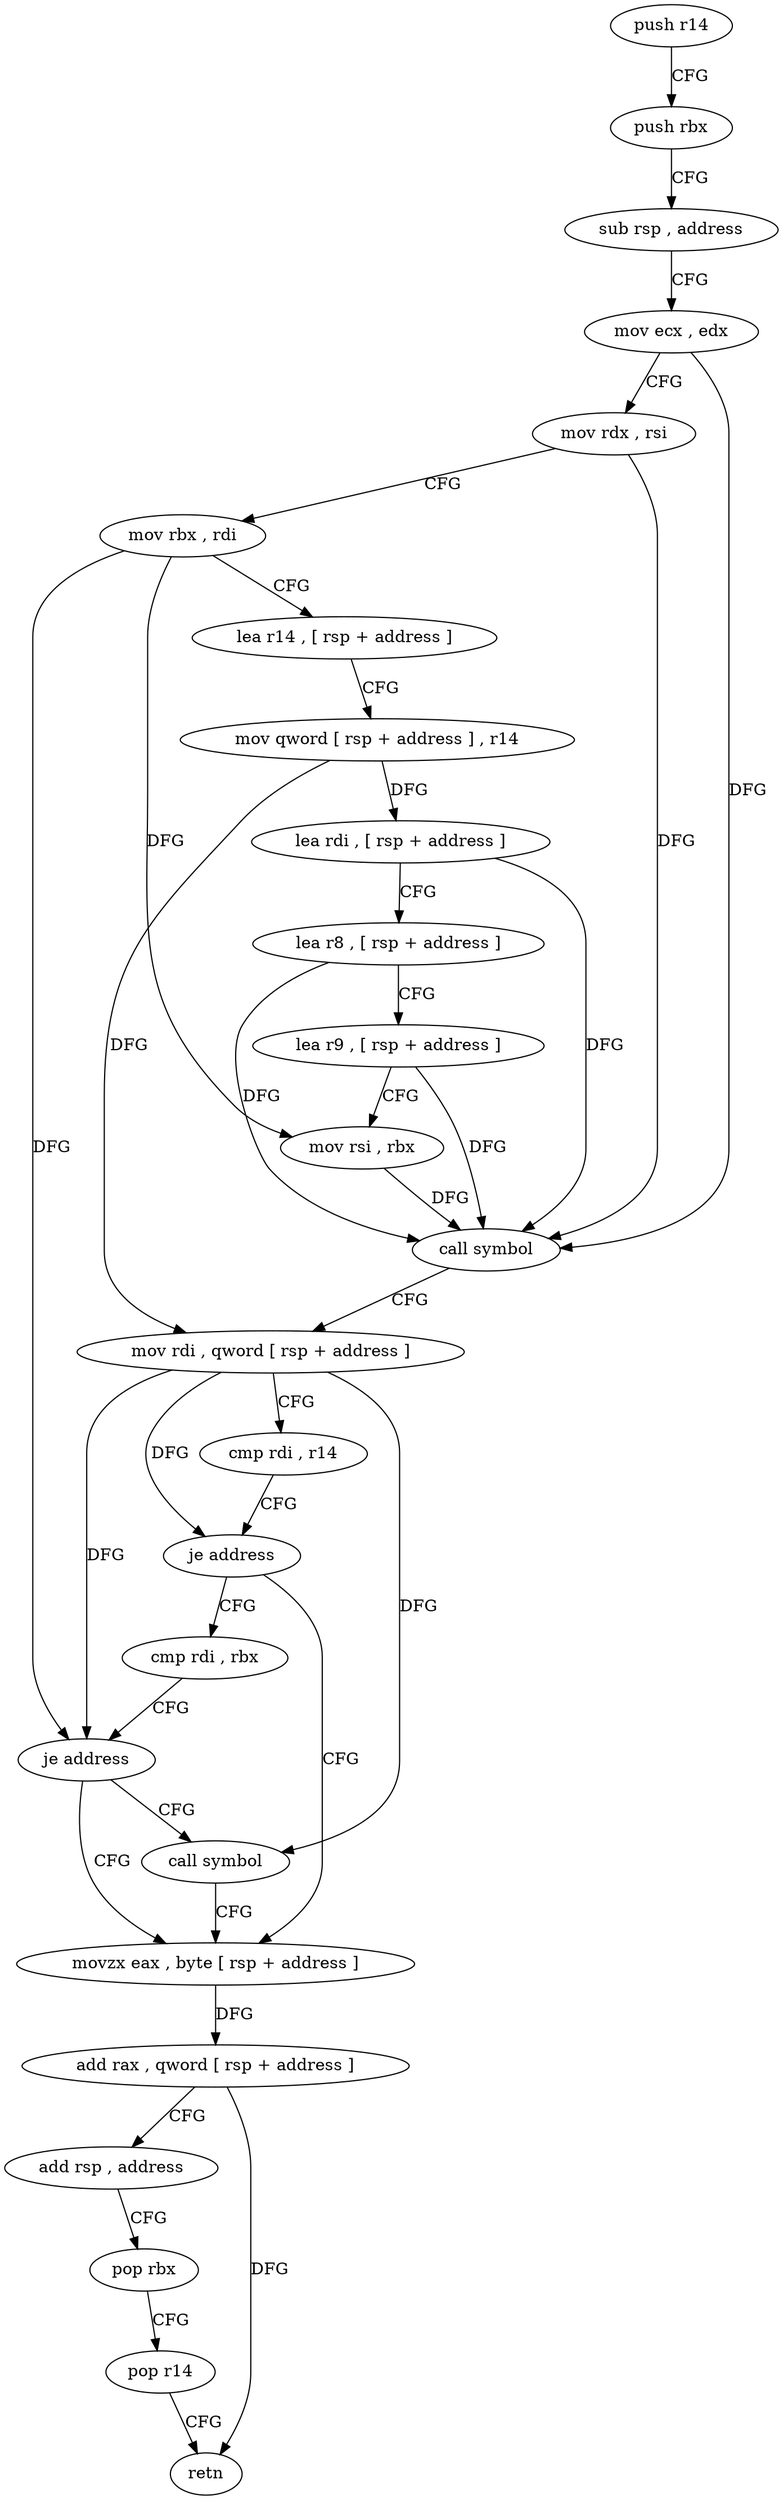 digraph "func" {
"4224416" [label = "push r14" ]
"4224418" [label = "push rbx" ]
"4224419" [label = "sub rsp , address" ]
"4224426" [label = "mov ecx , edx" ]
"4224428" [label = "mov rdx , rsi" ]
"4224431" [label = "mov rbx , rdi" ]
"4224434" [label = "lea r14 , [ rsp + address ]" ]
"4224439" [label = "mov qword [ rsp + address ] , r14" ]
"4224444" [label = "lea rdi , [ rsp + address ]" ]
"4224449" [label = "lea r8 , [ rsp + address ]" ]
"4224454" [label = "lea r9 , [ rsp + address ]" ]
"4224459" [label = "mov rsi , rbx" ]
"4224462" [label = "call symbol" ]
"4224467" [label = "mov rdi , qword [ rsp + address ]" ]
"4224472" [label = "cmp rdi , r14" ]
"4224475" [label = "je address" ]
"4224487" [label = "movzx eax , byte [ rsp + address ]" ]
"4224477" [label = "cmp rdi , rbx" ]
"4224492" [label = "add rax , qword [ rsp + address ]" ]
"4224497" [label = "add rsp , address" ]
"4224504" [label = "pop rbx" ]
"4224505" [label = "pop r14" ]
"4224507" [label = "retn" ]
"4224480" [label = "je address" ]
"4224482" [label = "call symbol" ]
"4224416" -> "4224418" [ label = "CFG" ]
"4224418" -> "4224419" [ label = "CFG" ]
"4224419" -> "4224426" [ label = "CFG" ]
"4224426" -> "4224428" [ label = "CFG" ]
"4224426" -> "4224462" [ label = "DFG" ]
"4224428" -> "4224431" [ label = "CFG" ]
"4224428" -> "4224462" [ label = "DFG" ]
"4224431" -> "4224434" [ label = "CFG" ]
"4224431" -> "4224459" [ label = "DFG" ]
"4224431" -> "4224480" [ label = "DFG" ]
"4224434" -> "4224439" [ label = "CFG" ]
"4224439" -> "4224444" [ label = "DFG" ]
"4224439" -> "4224467" [ label = "DFG" ]
"4224444" -> "4224449" [ label = "CFG" ]
"4224444" -> "4224462" [ label = "DFG" ]
"4224449" -> "4224454" [ label = "CFG" ]
"4224449" -> "4224462" [ label = "DFG" ]
"4224454" -> "4224459" [ label = "CFG" ]
"4224454" -> "4224462" [ label = "DFG" ]
"4224459" -> "4224462" [ label = "DFG" ]
"4224462" -> "4224467" [ label = "CFG" ]
"4224467" -> "4224472" [ label = "CFG" ]
"4224467" -> "4224475" [ label = "DFG" ]
"4224467" -> "4224480" [ label = "DFG" ]
"4224467" -> "4224482" [ label = "DFG" ]
"4224472" -> "4224475" [ label = "CFG" ]
"4224475" -> "4224487" [ label = "CFG" ]
"4224475" -> "4224477" [ label = "CFG" ]
"4224487" -> "4224492" [ label = "DFG" ]
"4224477" -> "4224480" [ label = "CFG" ]
"4224492" -> "4224497" [ label = "CFG" ]
"4224492" -> "4224507" [ label = "DFG" ]
"4224497" -> "4224504" [ label = "CFG" ]
"4224504" -> "4224505" [ label = "CFG" ]
"4224505" -> "4224507" [ label = "CFG" ]
"4224480" -> "4224487" [ label = "CFG" ]
"4224480" -> "4224482" [ label = "CFG" ]
"4224482" -> "4224487" [ label = "CFG" ]
}
